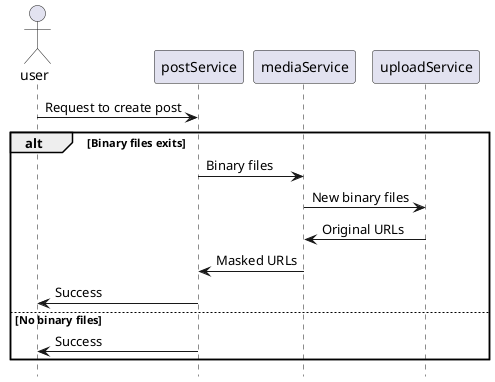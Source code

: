 @startuml
hide footbox

actor user

participant postService
participant mediaService
participant uploadService

user -> postService : Request to create post
alt Binary files exits
postService -> mediaService: Binary files
mediaService -> uploadService: New binary files
uploadService -> mediaService: Original URLs
mediaService -> postService: Masked URLs
postService -> user: Success
else No binary files
postService -> user: Success
end
@enduml

' Check when to send the success response in case of Binary files exist